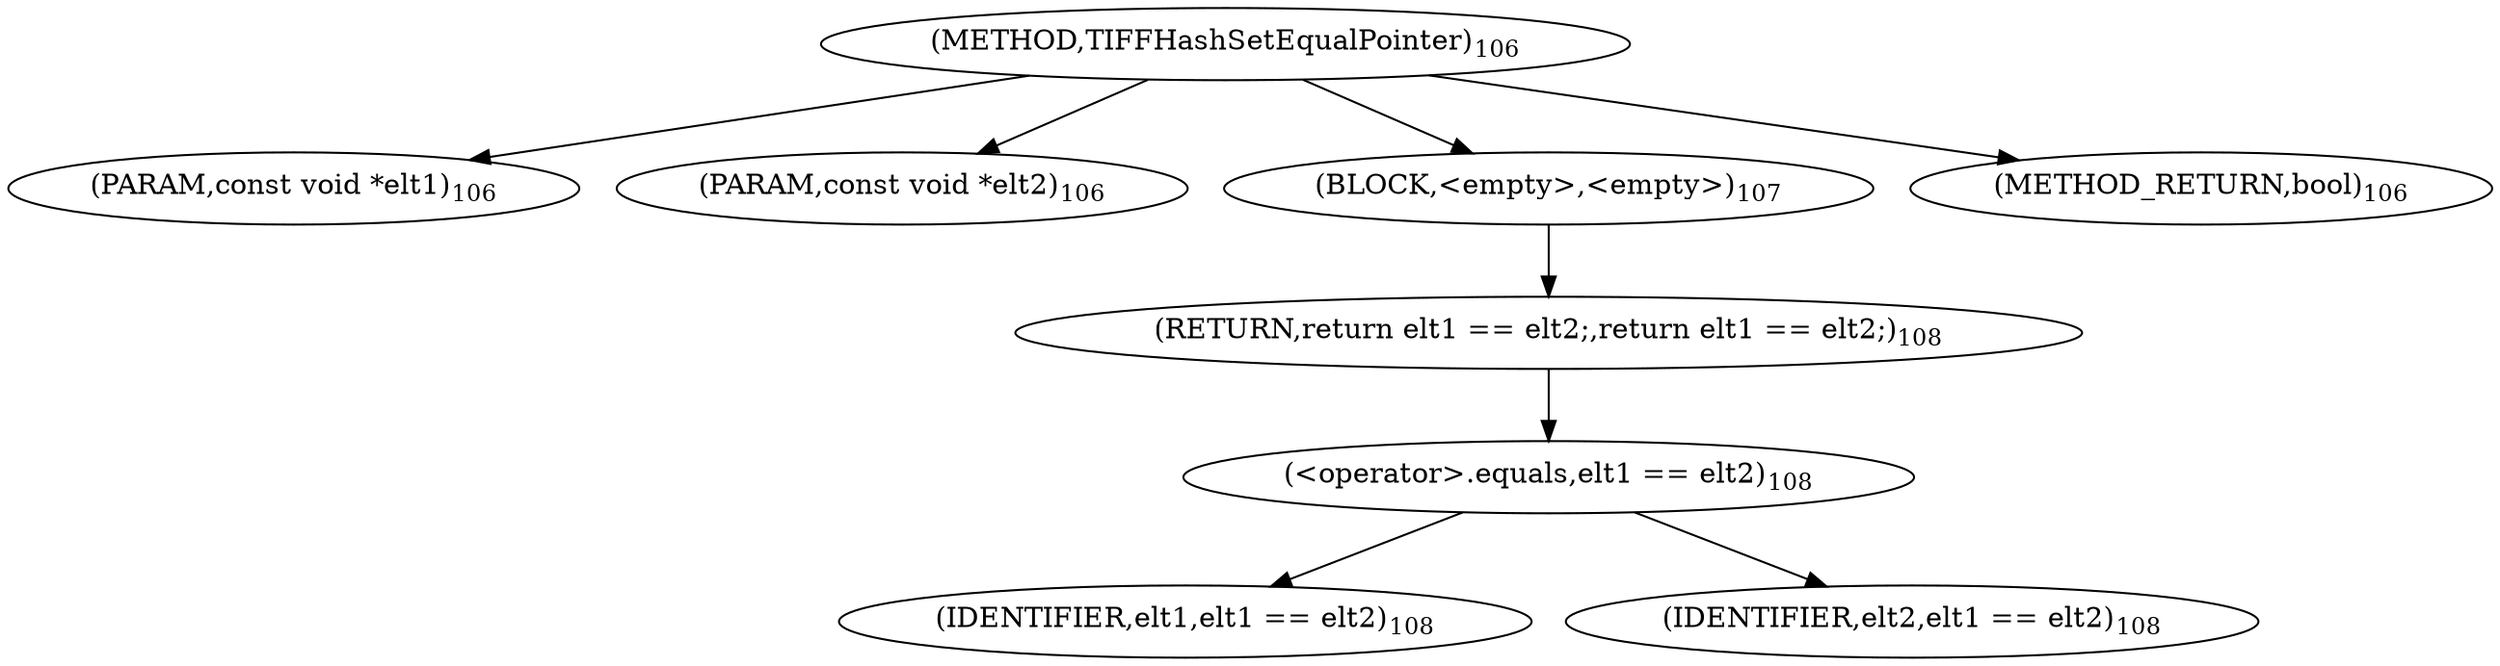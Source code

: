 digraph "TIFFHashSetEqualPointer" {  
"4949" [label = <(METHOD,TIFFHashSetEqualPointer)<SUB>106</SUB>> ]
"4950" [label = <(PARAM,const void *elt1)<SUB>106</SUB>> ]
"4951" [label = <(PARAM,const void *elt2)<SUB>106</SUB>> ]
"4952" [label = <(BLOCK,&lt;empty&gt;,&lt;empty&gt;)<SUB>107</SUB>> ]
"4953" [label = <(RETURN,return elt1 == elt2;,return elt1 == elt2;)<SUB>108</SUB>> ]
"4954" [label = <(&lt;operator&gt;.equals,elt1 == elt2)<SUB>108</SUB>> ]
"4955" [label = <(IDENTIFIER,elt1,elt1 == elt2)<SUB>108</SUB>> ]
"4956" [label = <(IDENTIFIER,elt2,elt1 == elt2)<SUB>108</SUB>> ]
"4957" [label = <(METHOD_RETURN,bool)<SUB>106</SUB>> ]
  "4949" -> "4950" 
  "4949" -> "4951" 
  "4949" -> "4952" 
  "4949" -> "4957" 
  "4952" -> "4953" 
  "4953" -> "4954" 
  "4954" -> "4955" 
  "4954" -> "4956" 
}
